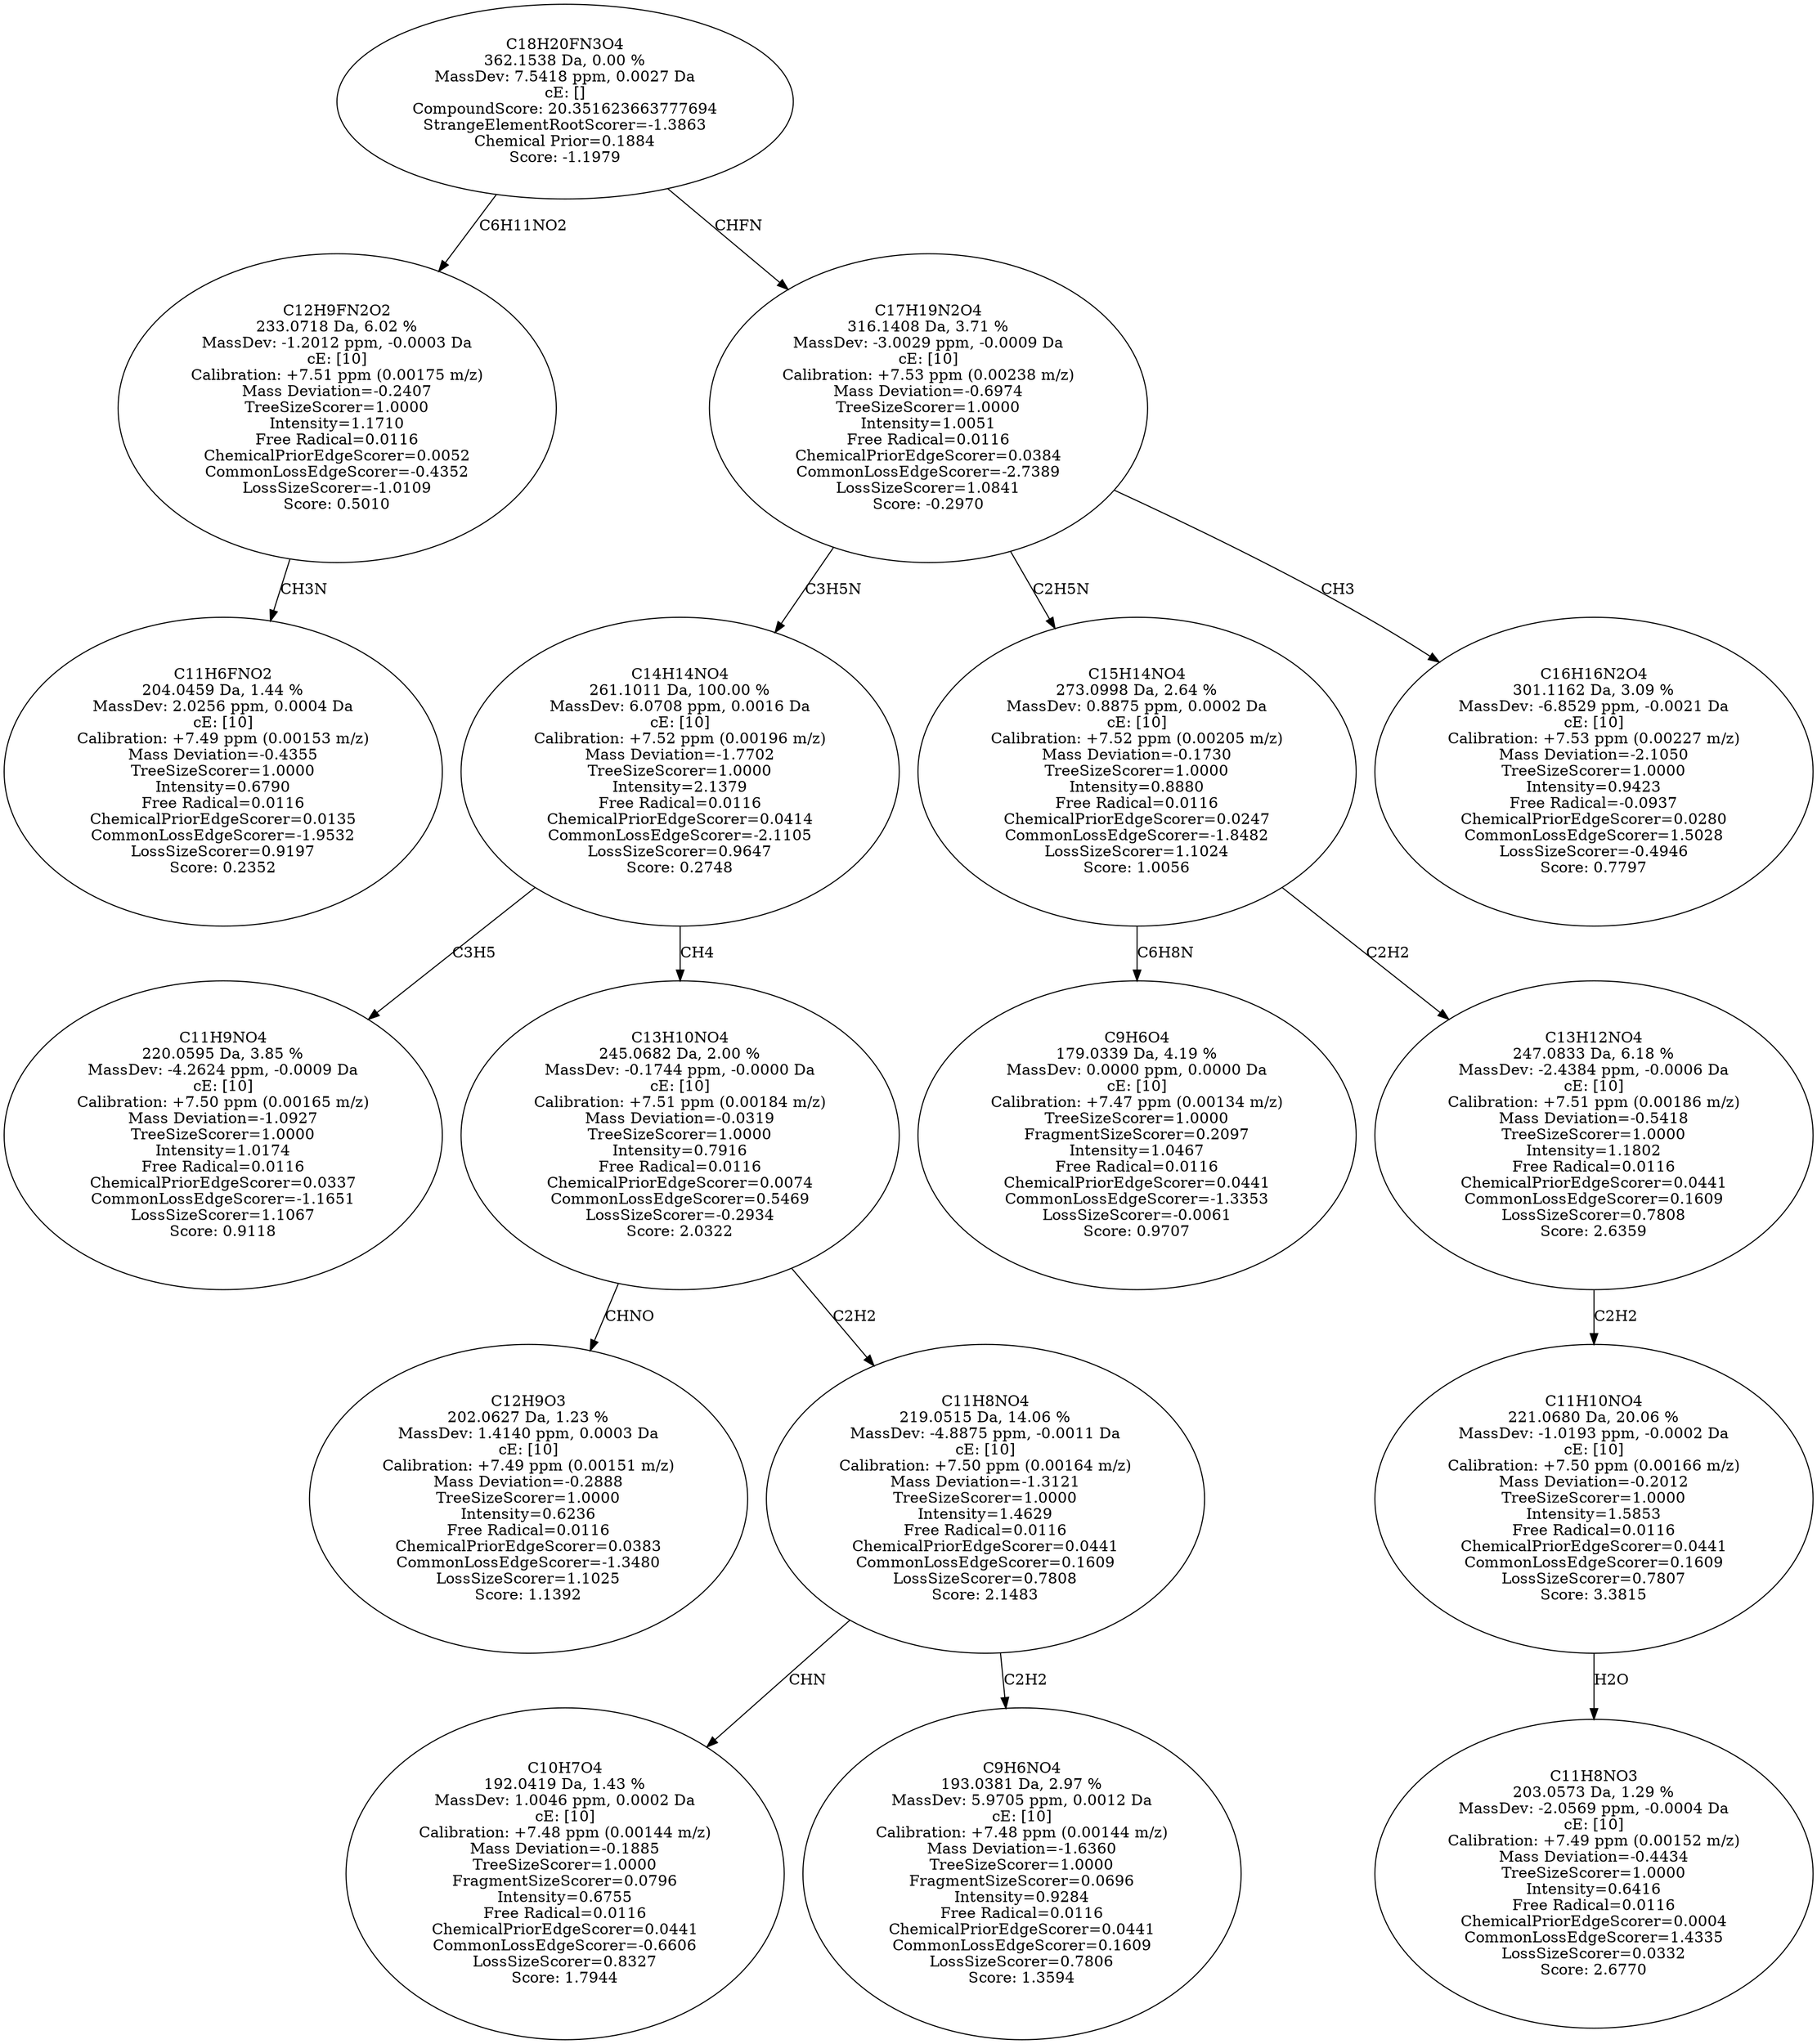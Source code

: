 strict digraph {
v1 [label="C11H6FNO2\n204.0459 Da, 1.44 %\nMassDev: 2.0256 ppm, 0.0004 Da\ncE: [10]\nCalibration: +7.49 ppm (0.00153 m/z)\nMass Deviation=-0.4355\nTreeSizeScorer=1.0000\nIntensity=0.6790\nFree Radical=0.0116\nChemicalPriorEdgeScorer=0.0135\nCommonLossEdgeScorer=-1.9532\nLossSizeScorer=0.9197\nScore: 0.2352"];
v2 [label="C12H9FN2O2\n233.0718 Da, 6.02 %\nMassDev: -1.2012 ppm, -0.0003 Da\ncE: [10]\nCalibration: +7.51 ppm (0.00175 m/z)\nMass Deviation=-0.2407\nTreeSizeScorer=1.0000\nIntensity=1.1710\nFree Radical=0.0116\nChemicalPriorEdgeScorer=0.0052\nCommonLossEdgeScorer=-0.4352\nLossSizeScorer=-1.0109\nScore: 0.5010"];
v3 [label="C11H9NO4\n220.0595 Da, 3.85 %\nMassDev: -4.2624 ppm, -0.0009 Da\ncE: [10]\nCalibration: +7.50 ppm (0.00165 m/z)\nMass Deviation=-1.0927\nTreeSizeScorer=1.0000\nIntensity=1.0174\nFree Radical=0.0116\nChemicalPriorEdgeScorer=0.0337\nCommonLossEdgeScorer=-1.1651\nLossSizeScorer=1.1067\nScore: 0.9118"];
v4 [label="C12H9O3\n202.0627 Da, 1.23 %\nMassDev: 1.4140 ppm, 0.0003 Da\ncE: [10]\nCalibration: +7.49 ppm (0.00151 m/z)\nMass Deviation=-0.2888\nTreeSizeScorer=1.0000\nIntensity=0.6236\nFree Radical=0.0116\nChemicalPriorEdgeScorer=0.0383\nCommonLossEdgeScorer=-1.3480\nLossSizeScorer=1.1025\nScore: 1.1392"];
v5 [label="C10H7O4\n192.0419 Da, 1.43 %\nMassDev: 1.0046 ppm, 0.0002 Da\ncE: [10]\nCalibration: +7.48 ppm (0.00144 m/z)\nMass Deviation=-0.1885\nTreeSizeScorer=1.0000\nFragmentSizeScorer=0.0796\nIntensity=0.6755\nFree Radical=0.0116\nChemicalPriorEdgeScorer=0.0441\nCommonLossEdgeScorer=-0.6606\nLossSizeScorer=0.8327\nScore: 1.7944"];
v6 [label="C9H6NO4\n193.0381 Da, 2.97 %\nMassDev: 5.9705 ppm, 0.0012 Da\ncE: [10]\nCalibration: +7.48 ppm (0.00144 m/z)\nMass Deviation=-1.6360\nTreeSizeScorer=1.0000\nFragmentSizeScorer=0.0696\nIntensity=0.9284\nFree Radical=0.0116\nChemicalPriorEdgeScorer=0.0441\nCommonLossEdgeScorer=0.1609\nLossSizeScorer=0.7806\nScore: 1.3594"];
v7 [label="C11H8NO4\n219.0515 Da, 14.06 %\nMassDev: -4.8875 ppm, -0.0011 Da\ncE: [10]\nCalibration: +7.50 ppm (0.00164 m/z)\nMass Deviation=-1.3121\nTreeSizeScorer=1.0000\nIntensity=1.4629\nFree Radical=0.0116\nChemicalPriorEdgeScorer=0.0441\nCommonLossEdgeScorer=0.1609\nLossSizeScorer=0.7808\nScore: 2.1483"];
v8 [label="C13H10NO4\n245.0682 Da, 2.00 %\nMassDev: -0.1744 ppm, -0.0000 Da\ncE: [10]\nCalibration: +7.51 ppm (0.00184 m/z)\nMass Deviation=-0.0319\nTreeSizeScorer=1.0000\nIntensity=0.7916\nFree Radical=0.0116\nChemicalPriorEdgeScorer=0.0074\nCommonLossEdgeScorer=0.5469\nLossSizeScorer=-0.2934\nScore: 2.0322"];
v9 [label="C14H14NO4\n261.1011 Da, 100.00 %\nMassDev: 6.0708 ppm, 0.0016 Da\ncE: [10]\nCalibration: +7.52 ppm (0.00196 m/z)\nMass Deviation=-1.7702\nTreeSizeScorer=1.0000\nIntensity=2.1379\nFree Radical=0.0116\nChemicalPriorEdgeScorer=0.0414\nCommonLossEdgeScorer=-2.1105\nLossSizeScorer=0.9647\nScore: 0.2748"];
v10 [label="C9H6O4\n179.0339 Da, 4.19 %\nMassDev: 0.0000 ppm, 0.0000 Da\ncE: [10]\nCalibration: +7.47 ppm (0.00134 m/z)\nTreeSizeScorer=1.0000\nFragmentSizeScorer=0.2097\nIntensity=1.0467\nFree Radical=0.0116\nChemicalPriorEdgeScorer=0.0441\nCommonLossEdgeScorer=-1.3353\nLossSizeScorer=-0.0061\nScore: 0.9707"];
v11 [label="C11H8NO3\n203.0573 Da, 1.29 %\nMassDev: -2.0569 ppm, -0.0004 Da\ncE: [10]\nCalibration: +7.49 ppm (0.00152 m/z)\nMass Deviation=-0.4434\nTreeSizeScorer=1.0000\nIntensity=0.6416\nFree Radical=0.0116\nChemicalPriorEdgeScorer=0.0004\nCommonLossEdgeScorer=1.4335\nLossSizeScorer=0.0332\nScore: 2.6770"];
v12 [label="C11H10NO4\n221.0680 Da, 20.06 %\nMassDev: -1.0193 ppm, -0.0002 Da\ncE: [10]\nCalibration: +7.50 ppm (0.00166 m/z)\nMass Deviation=-0.2012\nTreeSizeScorer=1.0000\nIntensity=1.5853\nFree Radical=0.0116\nChemicalPriorEdgeScorer=0.0441\nCommonLossEdgeScorer=0.1609\nLossSizeScorer=0.7807\nScore: 3.3815"];
v13 [label="C13H12NO4\n247.0833 Da, 6.18 %\nMassDev: -2.4384 ppm, -0.0006 Da\ncE: [10]\nCalibration: +7.51 ppm (0.00186 m/z)\nMass Deviation=-0.5418\nTreeSizeScorer=1.0000\nIntensity=1.1802\nFree Radical=0.0116\nChemicalPriorEdgeScorer=0.0441\nCommonLossEdgeScorer=0.1609\nLossSizeScorer=0.7808\nScore: 2.6359"];
v14 [label="C15H14NO4\n273.0998 Da, 2.64 %\nMassDev: 0.8875 ppm, 0.0002 Da\ncE: [10]\nCalibration: +7.52 ppm (0.00205 m/z)\nMass Deviation=-0.1730\nTreeSizeScorer=1.0000\nIntensity=0.8880\nFree Radical=0.0116\nChemicalPriorEdgeScorer=0.0247\nCommonLossEdgeScorer=-1.8482\nLossSizeScorer=1.1024\nScore: 1.0056"];
v15 [label="C16H16N2O4\n301.1162 Da, 3.09 %\nMassDev: -6.8529 ppm, -0.0021 Da\ncE: [10]\nCalibration: +7.53 ppm (0.00227 m/z)\nMass Deviation=-2.1050\nTreeSizeScorer=1.0000\nIntensity=0.9423\nFree Radical=-0.0937\nChemicalPriorEdgeScorer=0.0280\nCommonLossEdgeScorer=1.5028\nLossSizeScorer=-0.4946\nScore: 0.7797"];
v16 [label="C17H19N2O4\n316.1408 Da, 3.71 %\nMassDev: -3.0029 ppm, -0.0009 Da\ncE: [10]\nCalibration: +7.53 ppm (0.00238 m/z)\nMass Deviation=-0.6974\nTreeSizeScorer=1.0000\nIntensity=1.0051\nFree Radical=0.0116\nChemicalPriorEdgeScorer=0.0384\nCommonLossEdgeScorer=-2.7389\nLossSizeScorer=1.0841\nScore: -0.2970"];
v17 [label="C18H20FN3O4\n362.1538 Da, 0.00 %\nMassDev: 7.5418 ppm, 0.0027 Da\ncE: []\nCompoundScore: 20.351623663777694\nStrangeElementRootScorer=-1.3863\nChemical Prior=0.1884\nScore: -1.1979"];
v2 -> v1 [label="CH3N"];
v17 -> v2 [label="C6H11NO2"];
v9 -> v3 [label="C3H5"];
v8 -> v4 [label="CHNO"];
v7 -> v5 [label="CHN"];
v7 -> v6 [label="C2H2"];
v8 -> v7 [label="C2H2"];
v9 -> v8 [label="CH4"];
v16 -> v9 [label="C3H5N"];
v14 -> v10 [label="C6H8N"];
v12 -> v11 [label="H2O"];
v13 -> v12 [label="C2H2"];
v14 -> v13 [label="C2H2"];
v16 -> v14 [label="C2H5N"];
v16 -> v15 [label="CH3"];
v17 -> v16 [label="CHFN"];
}